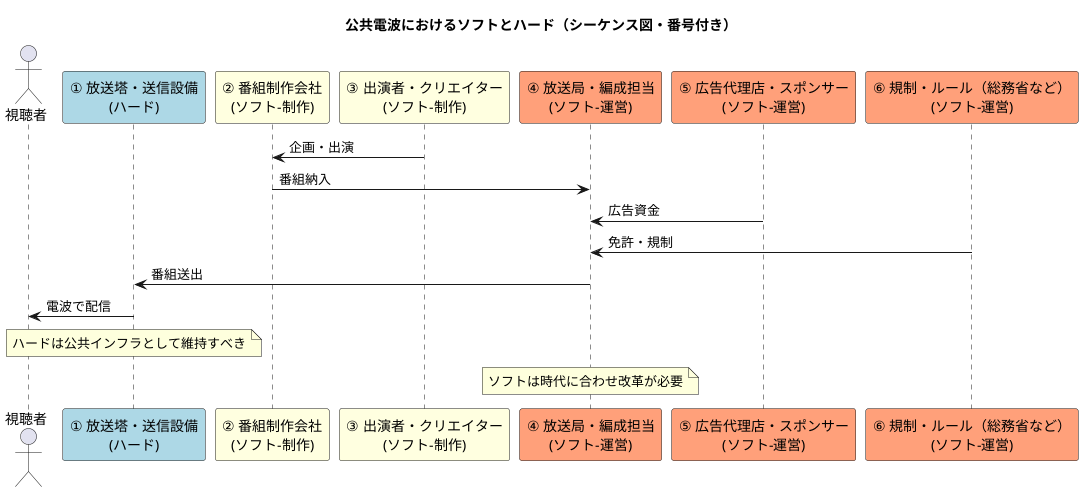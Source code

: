 @startuml
title 公共電波におけるソフトとハード（シーケンス図・番号付き）

actor 視聴者 as User

participant "① 放送塔・送信設備\n(ハード)" as Tower #LightBlue
participant "② 番組制作会社\n(ソフト-制作)" as Prod #LightYellow
participant "③ 出演者・クリエイター\n(ソフト-制作)" as Creators #LightYellow
participant "④ 放送局・編成担当\n(ソフト-運営)" as Broadcaster #LightSalmon
participant "⑤ 広告代理店・スポンサー\n(ソフト-運営)" as Sponsor #LightSalmon
participant "⑥ 規制・ルール（総務省など）\n(ソフト-運営)" as Gov #LightSalmon

' 制作サイドの流れ
Creators -> Prod : 企画・出演
Prod -> Broadcaster : 番組納入

' 運営サイドの流れ
Sponsor -> Broadcaster : 広告資金
Gov -> Broadcaster : 免許・規制

' 放送局から電波を通じて
Broadcaster -> Tower : 番組送出
Tower -> User : 電波で配信

note over Tower
  ハードは公共インフラとして維持すべき
end note

note over Broadcaster
  ソフトは時代に合わせ改革が必要
end note

@enduml



